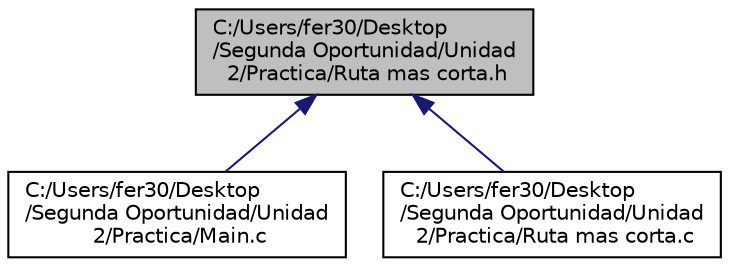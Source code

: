 digraph "C:/Users/fer30/Desktop/Segunda Oportunidad/Unidad 2/Practica/Ruta mas corta.h"
{
 // LATEX_PDF_SIZE
  edge [fontname="Helvetica",fontsize="10",labelfontname="Helvetica",labelfontsize="10"];
  node [fontname="Helvetica",fontsize="10",shape=record];
  Node1 [label="C:/Users/fer30/Desktop\l/Segunda Oportunidad/Unidad\l 2/Practica/Ruta mas corta.h",height=0.2,width=0.4,color="black", fillcolor="grey75", style="filled", fontcolor="black",tooltip=" "];
  Node1 -> Node2 [dir="back",color="midnightblue",fontsize="10",style="solid",fontname="Helvetica"];
  Node2 [label="C:/Users/fer30/Desktop\l/Segunda Oportunidad/Unidad\l 2/Practica/Main.c",height=0.2,width=0.4,color="black", fillcolor="white", style="filled",URL="$_main_8c.html",tooltip=" "];
  Node1 -> Node3 [dir="back",color="midnightblue",fontsize="10",style="solid",fontname="Helvetica"];
  Node3 [label="C:/Users/fer30/Desktop\l/Segunda Oportunidad/Unidad\l 2/Practica/Ruta mas corta.c",height=0.2,width=0.4,color="black", fillcolor="white", style="filled",URL="$_ruta_01mas_01corta_8c.html",tooltip=" "];
}
